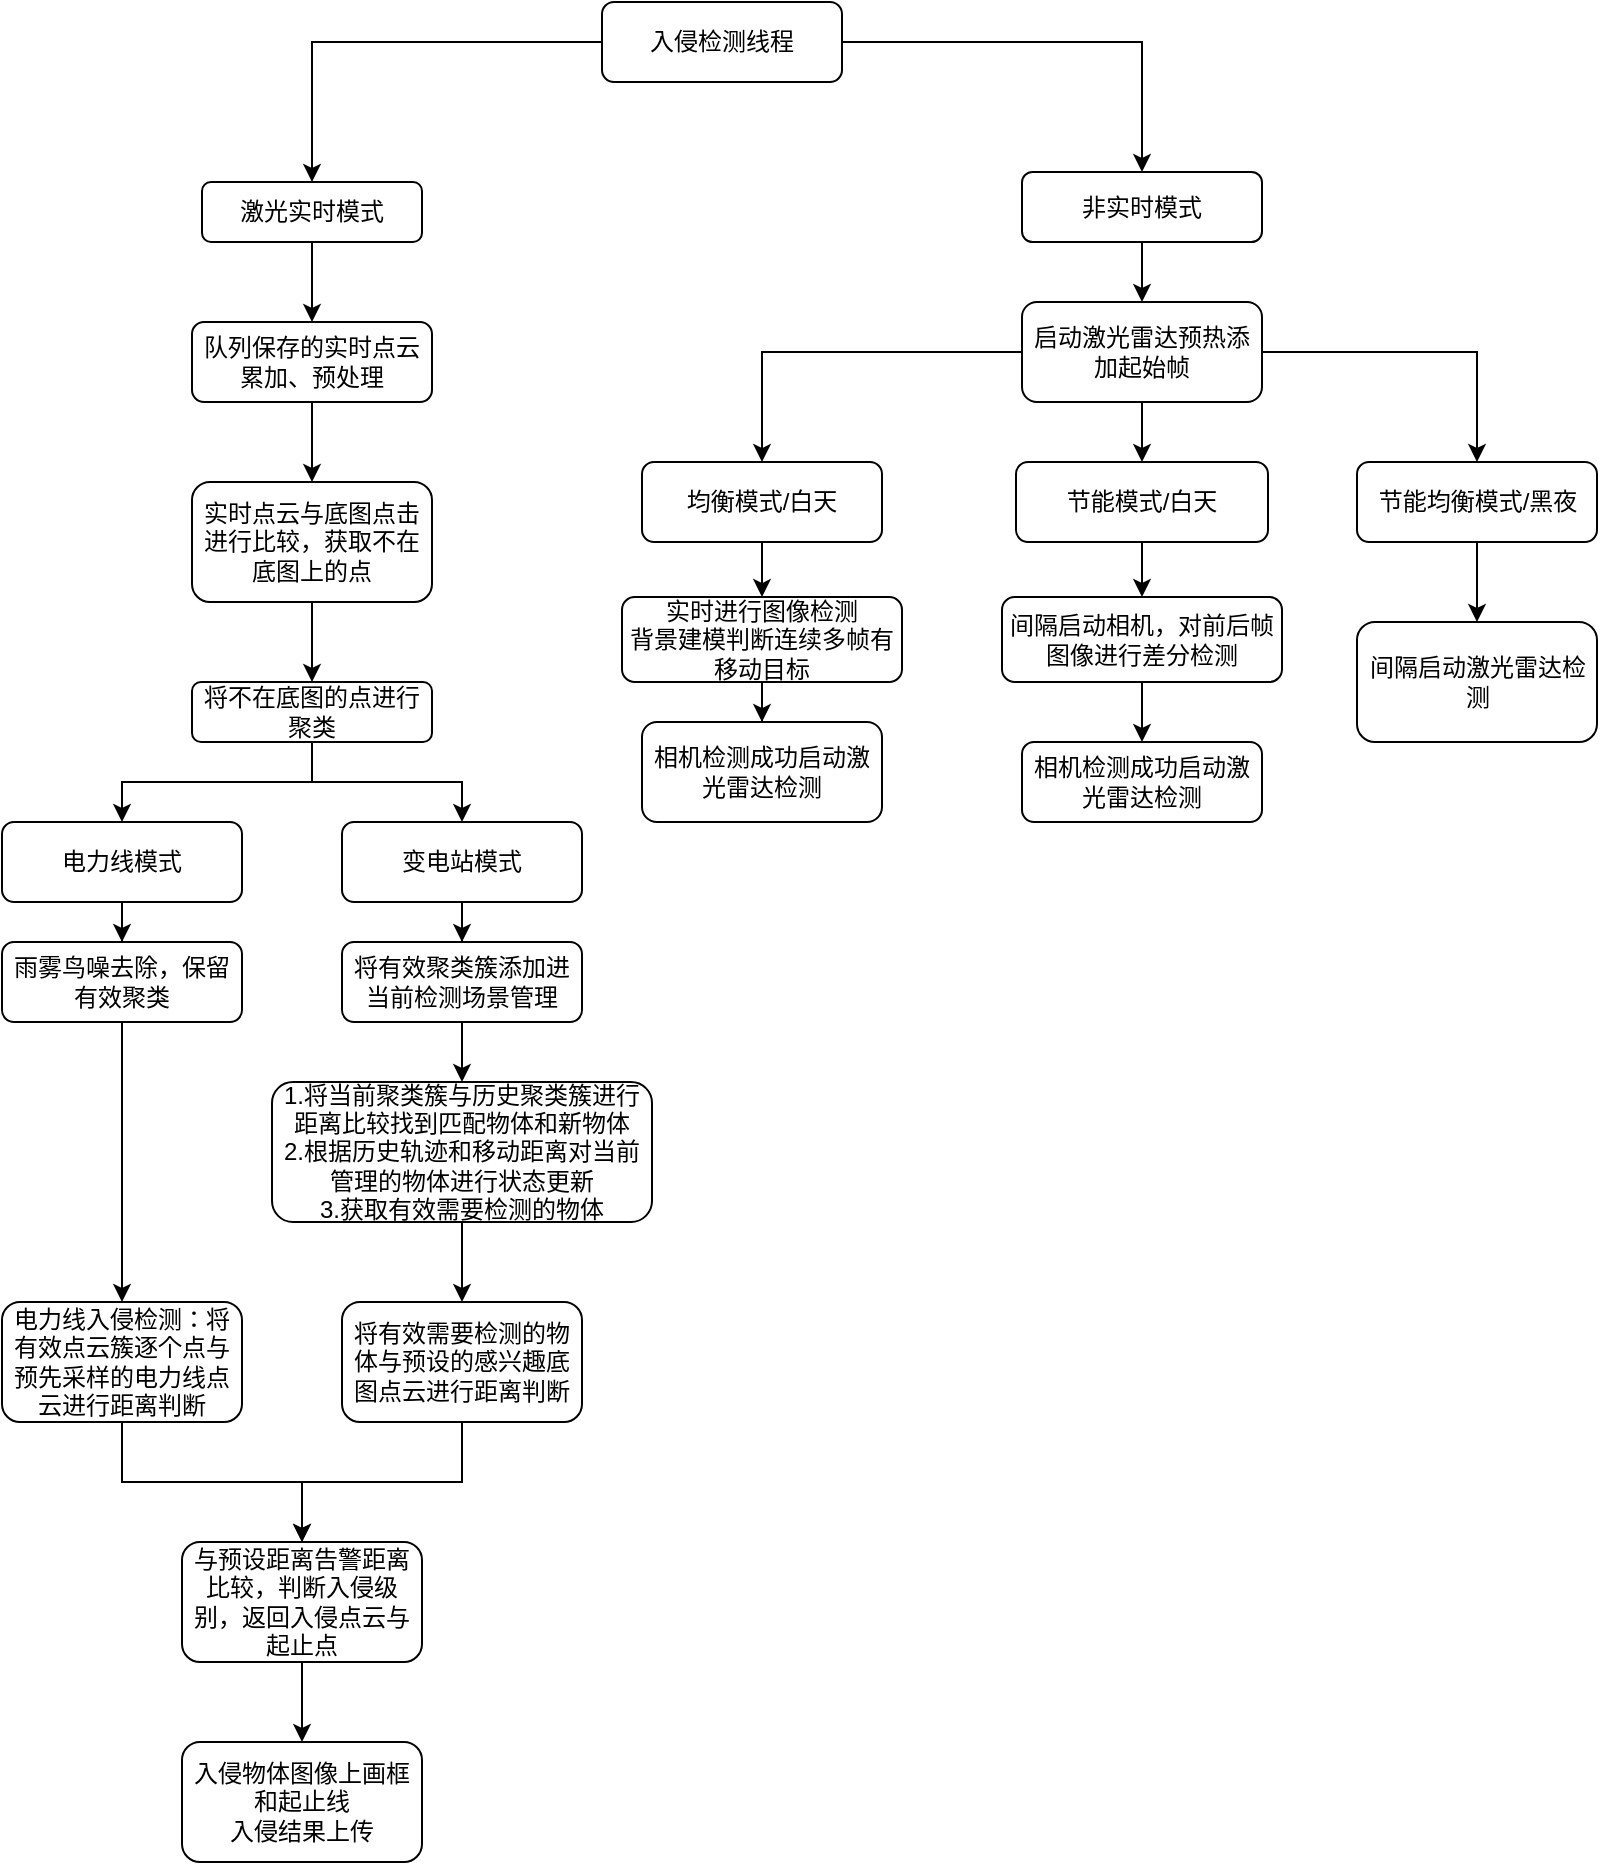 <mxfile version="23.1.5" type="github">
  <diagram name="第 1 页" id="MczWRd7Q6ZMrr0-e14SX">
    <mxGraphModel dx="1911" dy="799" grid="1" gridSize="10" guides="1" tooltips="1" connect="1" arrows="1" fold="1" page="1" pageScale="1" pageWidth="827" pageHeight="1169" math="0" shadow="0">
      <root>
        <mxCell id="0" />
        <mxCell id="1" parent="0" />
        <mxCell id="Zy_68_N8UqbTIsB8ShXR-126" value="" style="edgeStyle=orthogonalEdgeStyle;rounded=0;orthogonalLoop=1;jettySize=auto;html=1;" edge="1" parent="1" source="Zy_68_N8UqbTIsB8ShXR-122" target="Zy_68_N8UqbTIsB8ShXR-125">
          <mxGeometry relative="1" as="geometry" />
        </mxCell>
        <mxCell id="Zy_68_N8UqbTIsB8ShXR-157" value="" style="edgeStyle=orthogonalEdgeStyle;rounded=0;orthogonalLoop=1;jettySize=auto;html=1;" edge="1" parent="1" source="Zy_68_N8UqbTIsB8ShXR-122" target="Zy_68_N8UqbTIsB8ShXR-156">
          <mxGeometry relative="1" as="geometry" />
        </mxCell>
        <mxCell id="Zy_68_N8UqbTIsB8ShXR-122" value="入侵检测线程" style="rounded=1;whiteSpace=wrap;html=1;" vertex="1" parent="1">
          <mxGeometry x="90" y="30" width="120" height="40" as="geometry" />
        </mxCell>
        <mxCell id="Zy_68_N8UqbTIsB8ShXR-128" value="" style="edgeStyle=orthogonalEdgeStyle;rounded=0;orthogonalLoop=1;jettySize=auto;html=1;" edge="1" parent="1" source="Zy_68_N8UqbTIsB8ShXR-125" target="Zy_68_N8UqbTIsB8ShXR-127">
          <mxGeometry relative="1" as="geometry" />
        </mxCell>
        <mxCell id="Zy_68_N8UqbTIsB8ShXR-125" value="激光实时模式" style="whiteSpace=wrap;html=1;rounded=1;" vertex="1" parent="1">
          <mxGeometry x="-110" y="120" width="110" height="30" as="geometry" />
        </mxCell>
        <mxCell id="Zy_68_N8UqbTIsB8ShXR-130" value="" style="edgeStyle=orthogonalEdgeStyle;rounded=0;orthogonalLoop=1;jettySize=auto;html=1;" edge="1" parent="1" source="Zy_68_N8UqbTIsB8ShXR-127" target="Zy_68_N8UqbTIsB8ShXR-129">
          <mxGeometry relative="1" as="geometry" />
        </mxCell>
        <mxCell id="Zy_68_N8UqbTIsB8ShXR-127" value="队列保存的实时点云累加、预处理" style="whiteSpace=wrap;html=1;rounded=1;" vertex="1" parent="1">
          <mxGeometry x="-115" y="190" width="120" height="40" as="geometry" />
        </mxCell>
        <mxCell id="Zy_68_N8UqbTIsB8ShXR-132" value="" style="edgeStyle=orthogonalEdgeStyle;rounded=0;orthogonalLoop=1;jettySize=auto;html=1;" edge="1" parent="1" source="Zy_68_N8UqbTIsB8ShXR-129" target="Zy_68_N8UqbTIsB8ShXR-131">
          <mxGeometry relative="1" as="geometry" />
        </mxCell>
        <mxCell id="Zy_68_N8UqbTIsB8ShXR-129" value="实时点云与底图点击进行比较，获取不在底图上的点" style="whiteSpace=wrap;html=1;rounded=1;" vertex="1" parent="1">
          <mxGeometry x="-115" y="270" width="120" height="60" as="geometry" />
        </mxCell>
        <mxCell id="Zy_68_N8UqbTIsB8ShXR-135" value="" style="edgeStyle=orthogonalEdgeStyle;rounded=0;orthogonalLoop=1;jettySize=auto;html=1;" edge="1" parent="1" source="Zy_68_N8UqbTIsB8ShXR-131" target="Zy_68_N8UqbTIsB8ShXR-134">
          <mxGeometry relative="1" as="geometry" />
        </mxCell>
        <mxCell id="Zy_68_N8UqbTIsB8ShXR-143" value="" style="edgeStyle=orthogonalEdgeStyle;rounded=0;orthogonalLoop=1;jettySize=auto;html=1;" edge="1" parent="1" source="Zy_68_N8UqbTIsB8ShXR-131" target="Zy_68_N8UqbTIsB8ShXR-142">
          <mxGeometry relative="1" as="geometry" />
        </mxCell>
        <mxCell id="Zy_68_N8UqbTIsB8ShXR-131" value="将不在底图的点进行聚类" style="whiteSpace=wrap;html=1;rounded=1;" vertex="1" parent="1">
          <mxGeometry x="-115" y="370" width="120" height="30" as="geometry" />
        </mxCell>
        <mxCell id="Zy_68_N8UqbTIsB8ShXR-133" style="edgeStyle=orthogonalEdgeStyle;rounded=0;orthogonalLoop=1;jettySize=auto;html=1;exitX=0.5;exitY=1;exitDx=0;exitDy=0;" edge="1" parent="1" source="Zy_68_N8UqbTIsB8ShXR-131" target="Zy_68_N8UqbTIsB8ShXR-131">
          <mxGeometry relative="1" as="geometry" />
        </mxCell>
        <mxCell id="Zy_68_N8UqbTIsB8ShXR-137" value="" style="edgeStyle=orthogonalEdgeStyle;rounded=0;orthogonalLoop=1;jettySize=auto;html=1;" edge="1" parent="1" source="Zy_68_N8UqbTIsB8ShXR-134" target="Zy_68_N8UqbTIsB8ShXR-136">
          <mxGeometry relative="1" as="geometry" />
        </mxCell>
        <mxCell id="Zy_68_N8UqbTIsB8ShXR-134" value="电力线模式" style="whiteSpace=wrap;html=1;rounded=1;" vertex="1" parent="1">
          <mxGeometry x="-210" y="440" width="120" height="40" as="geometry" />
        </mxCell>
        <mxCell id="Zy_68_N8UqbTIsB8ShXR-139" value="" style="edgeStyle=orthogonalEdgeStyle;rounded=0;orthogonalLoop=1;jettySize=auto;html=1;" edge="1" parent="1" source="Zy_68_N8UqbTIsB8ShXR-136" target="Zy_68_N8UqbTIsB8ShXR-138">
          <mxGeometry relative="1" as="geometry" />
        </mxCell>
        <mxCell id="Zy_68_N8UqbTIsB8ShXR-136" value="雨雾鸟噪去除，保留有效聚类" style="whiteSpace=wrap;html=1;rounded=1;" vertex="1" parent="1">
          <mxGeometry x="-210" y="500" width="120" height="40" as="geometry" />
        </mxCell>
        <mxCell id="Zy_68_N8UqbTIsB8ShXR-141" value="" style="edgeStyle=orthogonalEdgeStyle;rounded=0;orthogonalLoop=1;jettySize=auto;html=1;" edge="1" parent="1" source="Zy_68_N8UqbTIsB8ShXR-138" target="Zy_68_N8UqbTIsB8ShXR-140">
          <mxGeometry relative="1" as="geometry" />
        </mxCell>
        <mxCell id="Zy_68_N8UqbTIsB8ShXR-138" value="电力线入侵检测：将有效点云簇逐个点与预先采样的电力线点云进行距离判断" style="whiteSpace=wrap;html=1;rounded=1;" vertex="1" parent="1">
          <mxGeometry x="-210" y="680" width="120" height="60" as="geometry" />
        </mxCell>
        <mxCell id="Zy_68_N8UqbTIsB8ShXR-154" value="" style="edgeStyle=orthogonalEdgeStyle;rounded=0;orthogonalLoop=1;jettySize=auto;html=1;" edge="1" parent="1" source="Zy_68_N8UqbTIsB8ShXR-140" target="Zy_68_N8UqbTIsB8ShXR-153">
          <mxGeometry relative="1" as="geometry" />
        </mxCell>
        <mxCell id="Zy_68_N8UqbTIsB8ShXR-140" value="与预设距离告警距离比较，判断入侵级别，返回入侵点云与起止点" style="whiteSpace=wrap;html=1;rounded=1;" vertex="1" parent="1">
          <mxGeometry x="-120" y="800" width="120" height="60" as="geometry" />
        </mxCell>
        <mxCell id="Zy_68_N8UqbTIsB8ShXR-145" value="" style="edgeStyle=orthogonalEdgeStyle;rounded=0;orthogonalLoop=1;jettySize=auto;html=1;" edge="1" parent="1" source="Zy_68_N8UqbTIsB8ShXR-142" target="Zy_68_N8UqbTIsB8ShXR-144">
          <mxGeometry relative="1" as="geometry" />
        </mxCell>
        <mxCell id="Zy_68_N8UqbTIsB8ShXR-142" value="变电站模式" style="whiteSpace=wrap;html=1;rounded=1;" vertex="1" parent="1">
          <mxGeometry x="-40" y="440" width="120" height="40" as="geometry" />
        </mxCell>
        <mxCell id="Zy_68_N8UqbTIsB8ShXR-147" value="" style="edgeStyle=orthogonalEdgeStyle;rounded=0;orthogonalLoop=1;jettySize=auto;html=1;" edge="1" parent="1" source="Zy_68_N8UqbTIsB8ShXR-144" target="Zy_68_N8UqbTIsB8ShXR-146">
          <mxGeometry relative="1" as="geometry" />
        </mxCell>
        <mxCell id="Zy_68_N8UqbTIsB8ShXR-144" value="将有效聚类簇添加进当前检测场景管理" style="whiteSpace=wrap;html=1;rounded=1;" vertex="1" parent="1">
          <mxGeometry x="-40" y="500" width="120" height="40" as="geometry" />
        </mxCell>
        <mxCell id="Zy_68_N8UqbTIsB8ShXR-149" value="" style="edgeStyle=orthogonalEdgeStyle;rounded=0;orthogonalLoop=1;jettySize=auto;html=1;" edge="1" parent="1" source="Zy_68_N8UqbTIsB8ShXR-146" target="Zy_68_N8UqbTIsB8ShXR-148">
          <mxGeometry relative="1" as="geometry" />
        </mxCell>
        <mxCell id="Zy_68_N8UqbTIsB8ShXR-146" value="1.将当前聚类簇与历史聚类簇进行距离比较找到匹配物体和新物体&lt;br&gt;2.根据历史轨迹和移动距离对当前管理的物体进行状态更新&lt;br style=&quot;border-color: var(--border-color);&quot;&gt;3.获取有效需要检测的物体" style="whiteSpace=wrap;html=1;rounded=1;" vertex="1" parent="1">
          <mxGeometry x="-75" y="570" width="190" height="70" as="geometry" />
        </mxCell>
        <mxCell id="Zy_68_N8UqbTIsB8ShXR-150" style="edgeStyle=orthogonalEdgeStyle;rounded=0;orthogonalLoop=1;jettySize=auto;html=1;entryX=0.5;entryY=0;entryDx=0;entryDy=0;" edge="1" parent="1" source="Zy_68_N8UqbTIsB8ShXR-148" target="Zy_68_N8UqbTIsB8ShXR-140">
          <mxGeometry relative="1" as="geometry" />
        </mxCell>
        <mxCell id="Zy_68_N8UqbTIsB8ShXR-148" value="将有效需要检测的物体与预设的感兴趣底图点云进行距离判断" style="whiteSpace=wrap;html=1;rounded=1;" vertex="1" parent="1">
          <mxGeometry x="-40" y="680" width="120" height="60" as="geometry" />
        </mxCell>
        <mxCell id="Zy_68_N8UqbTIsB8ShXR-153" value="入侵物体图像上画框和起止线&lt;br&gt;入侵结果上传" style="whiteSpace=wrap;html=1;rounded=1;" vertex="1" parent="1">
          <mxGeometry x="-120" y="900" width="120" height="60" as="geometry" />
        </mxCell>
        <mxCell id="Zy_68_N8UqbTIsB8ShXR-159" value="" style="edgeStyle=orthogonalEdgeStyle;rounded=0;orthogonalLoop=1;jettySize=auto;html=1;" edge="1" parent="1" source="Zy_68_N8UqbTIsB8ShXR-156" target="Zy_68_N8UqbTIsB8ShXR-158">
          <mxGeometry relative="1" as="geometry" />
        </mxCell>
        <mxCell id="Zy_68_N8UqbTIsB8ShXR-156" value="非实时模式" style="whiteSpace=wrap;html=1;rounded=1;" vertex="1" parent="1">
          <mxGeometry x="300" y="115" width="120" height="35" as="geometry" />
        </mxCell>
        <mxCell id="Zy_68_N8UqbTIsB8ShXR-161" value="" style="edgeStyle=orthogonalEdgeStyle;rounded=0;orthogonalLoop=1;jettySize=auto;html=1;" edge="1" parent="1" source="Zy_68_N8UqbTIsB8ShXR-158" target="Zy_68_N8UqbTIsB8ShXR-160">
          <mxGeometry relative="1" as="geometry" />
        </mxCell>
        <mxCell id="Zy_68_N8UqbTIsB8ShXR-167" value="" style="edgeStyle=orthogonalEdgeStyle;rounded=0;orthogonalLoop=1;jettySize=auto;html=1;" edge="1" parent="1" source="Zy_68_N8UqbTIsB8ShXR-158" target="Zy_68_N8UqbTIsB8ShXR-166">
          <mxGeometry relative="1" as="geometry" />
        </mxCell>
        <mxCell id="Zy_68_N8UqbTIsB8ShXR-173" value="" style="edgeStyle=orthogonalEdgeStyle;rounded=0;orthogonalLoop=1;jettySize=auto;html=1;" edge="1" parent="1" source="Zy_68_N8UqbTIsB8ShXR-158" target="Zy_68_N8UqbTIsB8ShXR-172">
          <mxGeometry relative="1" as="geometry" />
        </mxCell>
        <mxCell id="Zy_68_N8UqbTIsB8ShXR-158" value="启动激光雷达预热添加起始帧" style="whiteSpace=wrap;html=1;rounded=1;" vertex="1" parent="1">
          <mxGeometry x="300" y="180" width="120" height="50" as="geometry" />
        </mxCell>
        <mxCell id="Zy_68_N8UqbTIsB8ShXR-163" value="" style="edgeStyle=orthogonalEdgeStyle;rounded=0;orthogonalLoop=1;jettySize=auto;html=1;" edge="1" parent="1" source="Zy_68_N8UqbTIsB8ShXR-160" target="Zy_68_N8UqbTIsB8ShXR-162">
          <mxGeometry relative="1" as="geometry" />
        </mxCell>
        <mxCell id="Zy_68_N8UqbTIsB8ShXR-160" value="均衡模式/白天" style="whiteSpace=wrap;html=1;rounded=1;" vertex="1" parent="1">
          <mxGeometry x="110" y="260" width="120" height="40" as="geometry" />
        </mxCell>
        <mxCell id="Zy_68_N8UqbTIsB8ShXR-165" value="" style="edgeStyle=orthogonalEdgeStyle;rounded=0;orthogonalLoop=1;jettySize=auto;html=1;" edge="1" parent="1" source="Zy_68_N8UqbTIsB8ShXR-162" target="Zy_68_N8UqbTIsB8ShXR-164">
          <mxGeometry relative="1" as="geometry" />
        </mxCell>
        <mxCell id="Zy_68_N8UqbTIsB8ShXR-162" value="实时进行图像检测&lt;br&gt;背景建模判断连续多帧有移动目标" style="whiteSpace=wrap;html=1;rounded=1;" vertex="1" parent="1">
          <mxGeometry x="100" y="327.5" width="140" height="42.5" as="geometry" />
        </mxCell>
        <mxCell id="Zy_68_N8UqbTIsB8ShXR-164" value="相机检测成功启动激光雷达检测" style="whiteSpace=wrap;html=1;rounded=1;" vertex="1" parent="1">
          <mxGeometry x="110" y="390" width="120" height="50" as="geometry" />
        </mxCell>
        <mxCell id="Zy_68_N8UqbTIsB8ShXR-169" style="edgeStyle=orthogonalEdgeStyle;rounded=0;orthogonalLoop=1;jettySize=auto;html=1;exitX=0.5;exitY=1;exitDx=0;exitDy=0;" edge="1" parent="1" source="Zy_68_N8UqbTIsB8ShXR-166" target="Zy_68_N8UqbTIsB8ShXR-168">
          <mxGeometry relative="1" as="geometry" />
        </mxCell>
        <mxCell id="Zy_68_N8UqbTIsB8ShXR-166" value="节能模式/白天" style="whiteSpace=wrap;html=1;rounded=1;" vertex="1" parent="1">
          <mxGeometry x="297" y="260" width="126" height="40" as="geometry" />
        </mxCell>
        <mxCell id="Zy_68_N8UqbTIsB8ShXR-171" value="" style="edgeStyle=orthogonalEdgeStyle;rounded=0;orthogonalLoop=1;jettySize=auto;html=1;" edge="1" parent="1" source="Zy_68_N8UqbTIsB8ShXR-168" target="Zy_68_N8UqbTIsB8ShXR-170">
          <mxGeometry relative="1" as="geometry" />
        </mxCell>
        <mxCell id="Zy_68_N8UqbTIsB8ShXR-168" value="间隔启动相机，对前后帧图像进行差分检测" style="whiteSpace=wrap;html=1;rounded=1;" vertex="1" parent="1">
          <mxGeometry x="290" y="327.5" width="140" height="42.5" as="geometry" />
        </mxCell>
        <mxCell id="Zy_68_N8UqbTIsB8ShXR-170" value="相机检测成功启动激光雷达检测" style="whiteSpace=wrap;html=1;rounded=1;" vertex="1" parent="1">
          <mxGeometry x="300" y="400" width="120" height="40" as="geometry" />
        </mxCell>
        <mxCell id="Zy_68_N8UqbTIsB8ShXR-175" value="" style="edgeStyle=orthogonalEdgeStyle;rounded=0;orthogonalLoop=1;jettySize=auto;html=1;" edge="1" parent="1" source="Zy_68_N8UqbTIsB8ShXR-172" target="Zy_68_N8UqbTIsB8ShXR-174">
          <mxGeometry relative="1" as="geometry" />
        </mxCell>
        <mxCell id="Zy_68_N8UqbTIsB8ShXR-172" value="节能均衡模式/黑夜" style="whiteSpace=wrap;html=1;rounded=1;" vertex="1" parent="1">
          <mxGeometry x="467.5" y="260" width="120" height="40" as="geometry" />
        </mxCell>
        <mxCell id="Zy_68_N8UqbTIsB8ShXR-174" value="间隔启动激光雷达检测" style="whiteSpace=wrap;html=1;rounded=1;" vertex="1" parent="1">
          <mxGeometry x="467.5" y="340" width="120" height="60" as="geometry" />
        </mxCell>
      </root>
    </mxGraphModel>
  </diagram>
</mxfile>
